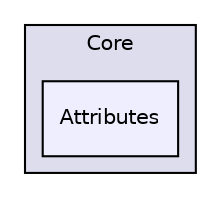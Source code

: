 digraph "Core/Attributes" {
  compound=true
  node [ fontsize="10", fontname="Helvetica"];
  edge [ labelfontsize="10", labelfontname="Helvetica"];
  subgraph clusterdir_c6310732a22f63c0c2fc5595561e68f1 {
    graph [ bgcolor="#ddddee", pencolor="black", label="Core" fontname="Helvetica", fontsize="10", URL="dir_c6310732a22f63c0c2fc5595561e68f1.html"]
  dir_fb5f0fc4f6305f2279d40d97e8736590 [shape=box, label="Attributes", style="filled", fillcolor="#eeeeff", pencolor="black", URL="dir_fb5f0fc4f6305f2279d40d97e8736590.html"];
  }
}

